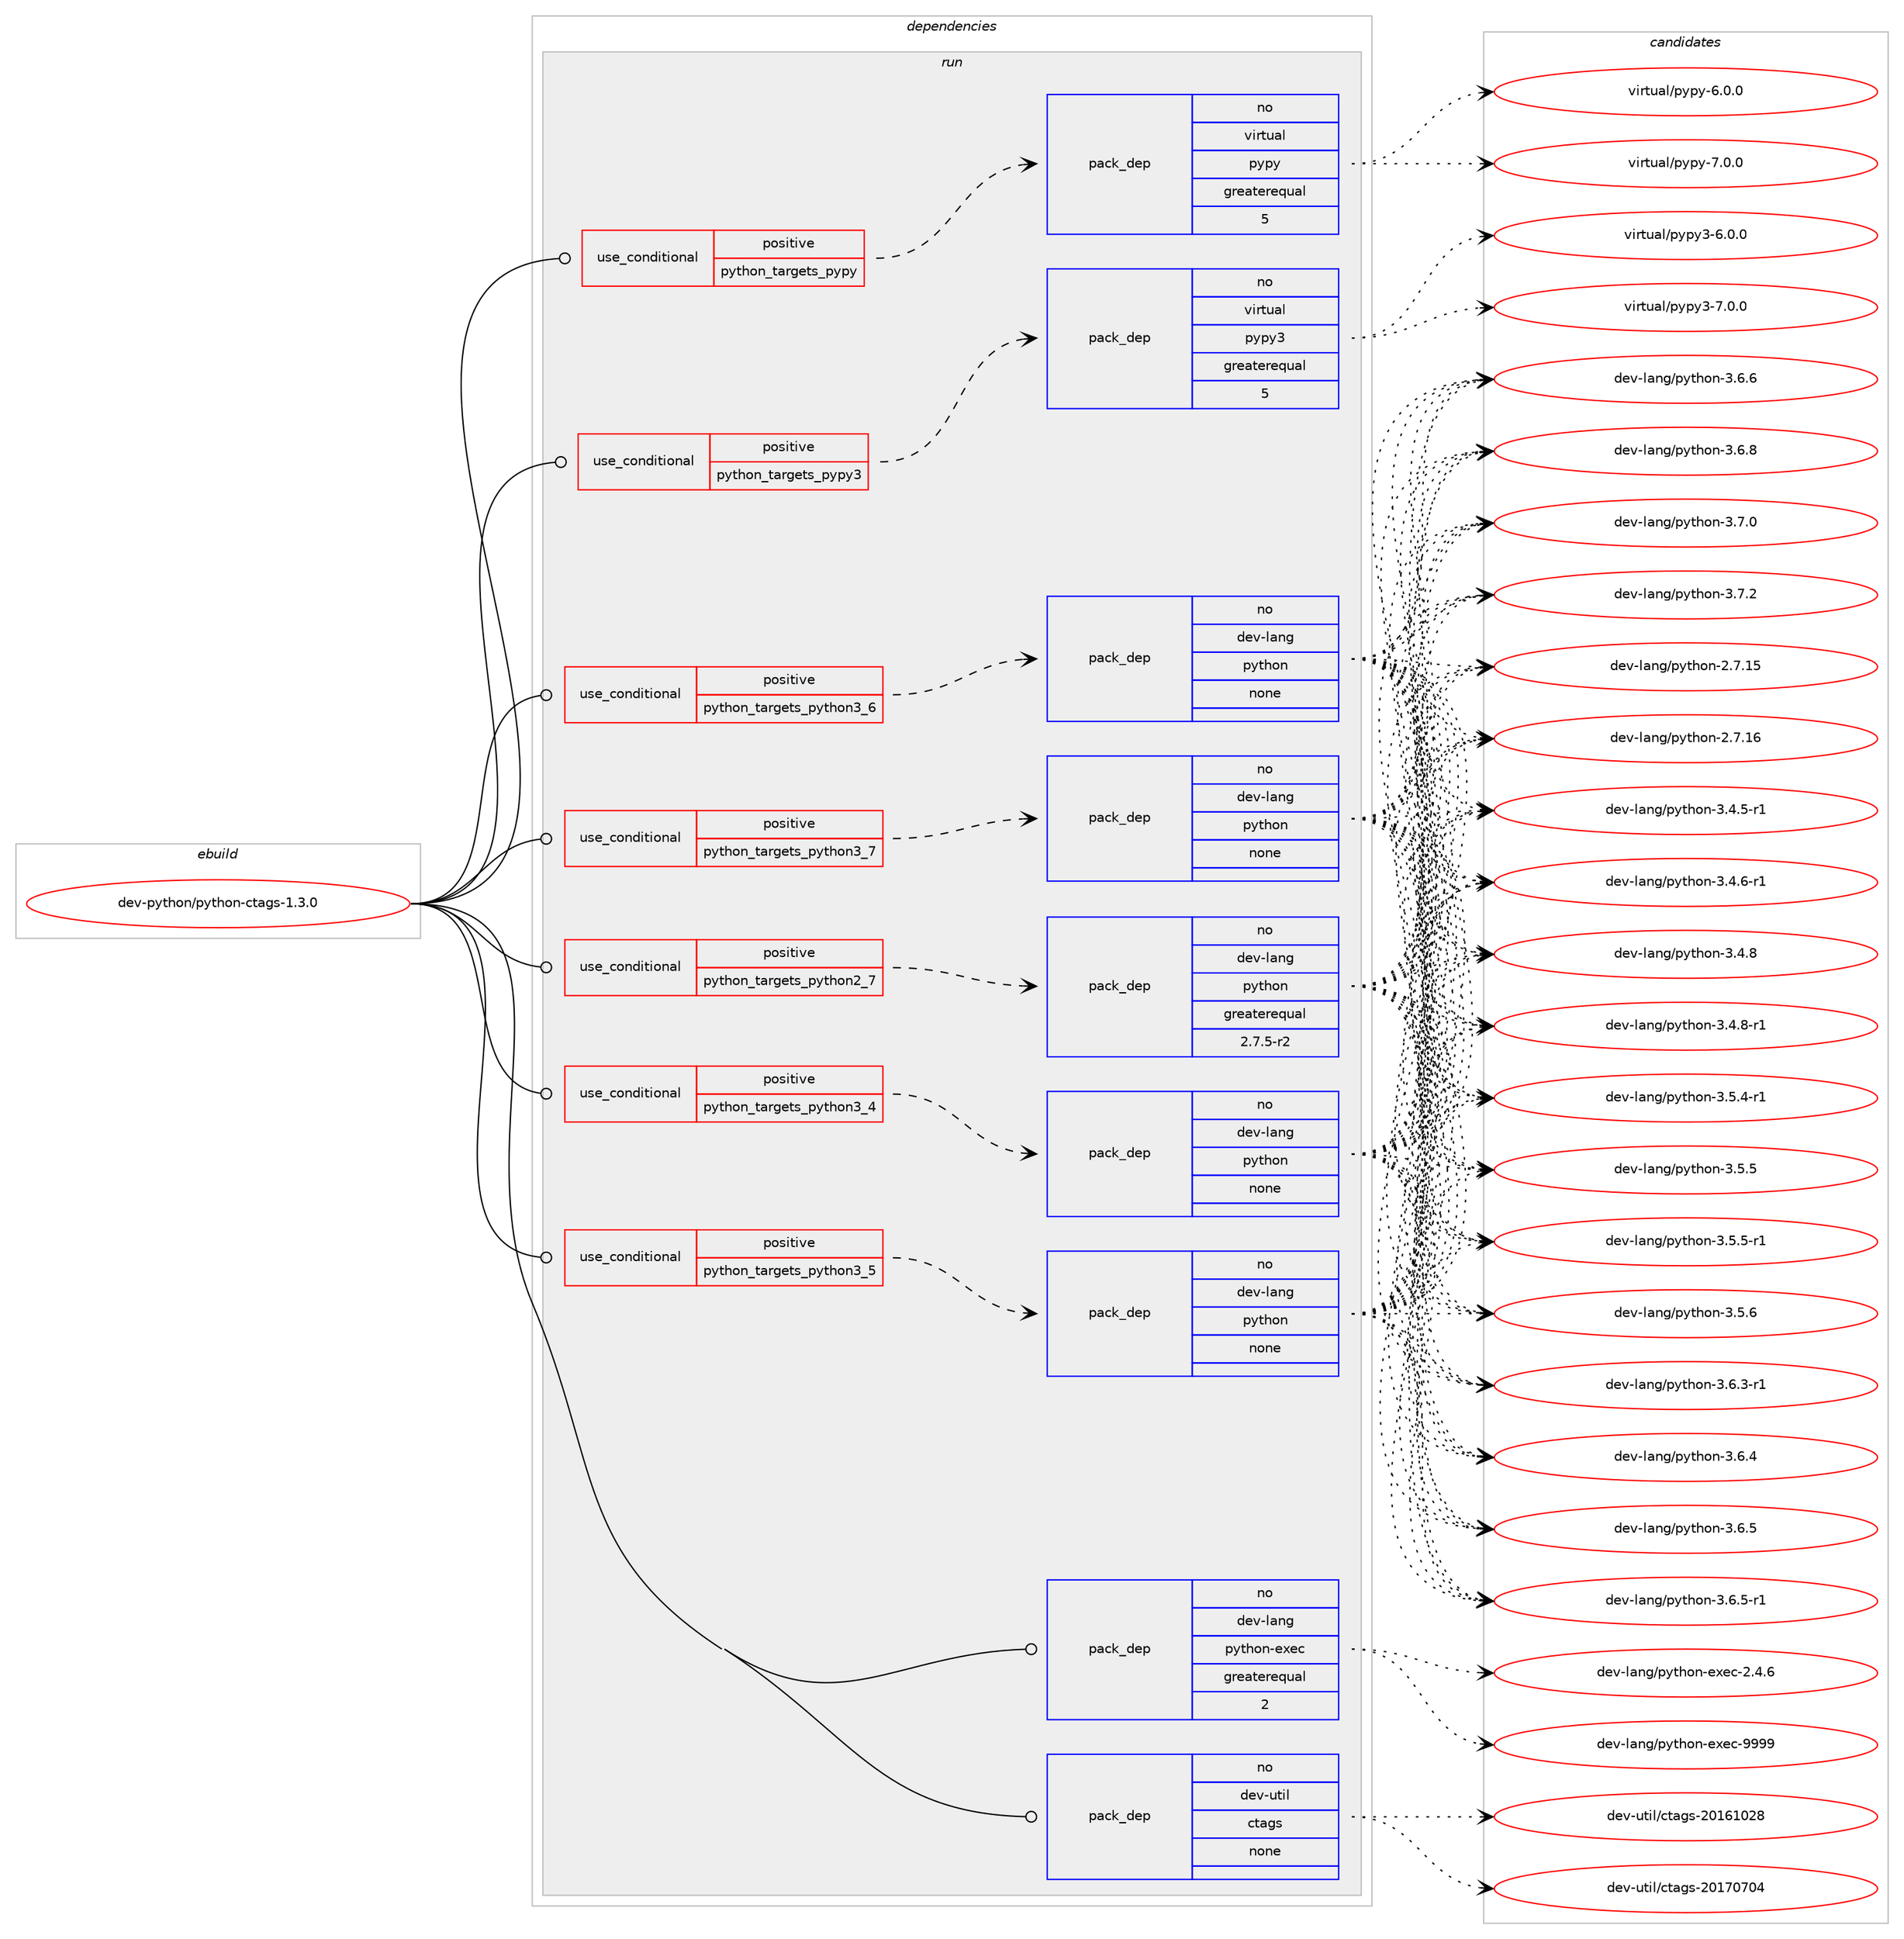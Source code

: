 digraph prolog {

# *************
# Graph options
# *************

newrank=true;
concentrate=true;
compound=true;
graph [rankdir=LR,fontname=Helvetica,fontsize=10,ranksep=1.5];#, ranksep=2.5, nodesep=0.2];
edge  [arrowhead=vee];
node  [fontname=Helvetica,fontsize=10];

# **********
# The ebuild
# **********

subgraph cluster_leftcol {
color=gray;
rank=same;
label=<<i>ebuild</i>>;
id [label="dev-python/python-ctags-1.3.0", color=red, width=4, href="../dev-python/python-ctags-1.3.0.svg"];
}

# ****************
# The dependencies
# ****************

subgraph cluster_midcol {
color=gray;
label=<<i>dependencies</i>>;
subgraph cluster_compile {
fillcolor="#eeeeee";
style=filled;
label=<<i>compile</i>>;
}
subgraph cluster_compileandrun {
fillcolor="#eeeeee";
style=filled;
label=<<i>compile and run</i>>;
}
subgraph cluster_run {
fillcolor="#eeeeee";
style=filled;
label=<<i>run</i>>;
subgraph cond382459 {
dependency1434357 [label=<<TABLE BORDER="0" CELLBORDER="1" CELLSPACING="0" CELLPADDING="4"><TR><TD ROWSPAN="3" CELLPADDING="10">use_conditional</TD></TR><TR><TD>positive</TD></TR><TR><TD>python_targets_pypy</TD></TR></TABLE>>, shape=none, color=red];
subgraph pack1028545 {
dependency1434358 [label=<<TABLE BORDER="0" CELLBORDER="1" CELLSPACING="0" CELLPADDING="4" WIDTH="220"><TR><TD ROWSPAN="6" CELLPADDING="30">pack_dep</TD></TR><TR><TD WIDTH="110">no</TD></TR><TR><TD>virtual</TD></TR><TR><TD>pypy</TD></TR><TR><TD>greaterequal</TD></TR><TR><TD>5</TD></TR></TABLE>>, shape=none, color=blue];
}
dependency1434357:e -> dependency1434358:w [weight=20,style="dashed",arrowhead="vee"];
}
id:e -> dependency1434357:w [weight=20,style="solid",arrowhead="odot"];
subgraph cond382460 {
dependency1434359 [label=<<TABLE BORDER="0" CELLBORDER="1" CELLSPACING="0" CELLPADDING="4"><TR><TD ROWSPAN="3" CELLPADDING="10">use_conditional</TD></TR><TR><TD>positive</TD></TR><TR><TD>python_targets_pypy3</TD></TR></TABLE>>, shape=none, color=red];
subgraph pack1028546 {
dependency1434360 [label=<<TABLE BORDER="0" CELLBORDER="1" CELLSPACING="0" CELLPADDING="4" WIDTH="220"><TR><TD ROWSPAN="6" CELLPADDING="30">pack_dep</TD></TR><TR><TD WIDTH="110">no</TD></TR><TR><TD>virtual</TD></TR><TR><TD>pypy3</TD></TR><TR><TD>greaterequal</TD></TR><TR><TD>5</TD></TR></TABLE>>, shape=none, color=blue];
}
dependency1434359:e -> dependency1434360:w [weight=20,style="dashed",arrowhead="vee"];
}
id:e -> dependency1434359:w [weight=20,style="solid",arrowhead="odot"];
subgraph cond382461 {
dependency1434361 [label=<<TABLE BORDER="0" CELLBORDER="1" CELLSPACING="0" CELLPADDING="4"><TR><TD ROWSPAN="3" CELLPADDING="10">use_conditional</TD></TR><TR><TD>positive</TD></TR><TR><TD>python_targets_python2_7</TD></TR></TABLE>>, shape=none, color=red];
subgraph pack1028547 {
dependency1434362 [label=<<TABLE BORDER="0" CELLBORDER="1" CELLSPACING="0" CELLPADDING="4" WIDTH="220"><TR><TD ROWSPAN="6" CELLPADDING="30">pack_dep</TD></TR><TR><TD WIDTH="110">no</TD></TR><TR><TD>dev-lang</TD></TR><TR><TD>python</TD></TR><TR><TD>greaterequal</TD></TR><TR><TD>2.7.5-r2</TD></TR></TABLE>>, shape=none, color=blue];
}
dependency1434361:e -> dependency1434362:w [weight=20,style="dashed",arrowhead="vee"];
}
id:e -> dependency1434361:w [weight=20,style="solid",arrowhead="odot"];
subgraph cond382462 {
dependency1434363 [label=<<TABLE BORDER="0" CELLBORDER="1" CELLSPACING="0" CELLPADDING="4"><TR><TD ROWSPAN="3" CELLPADDING="10">use_conditional</TD></TR><TR><TD>positive</TD></TR><TR><TD>python_targets_python3_4</TD></TR></TABLE>>, shape=none, color=red];
subgraph pack1028548 {
dependency1434364 [label=<<TABLE BORDER="0" CELLBORDER="1" CELLSPACING="0" CELLPADDING="4" WIDTH="220"><TR><TD ROWSPAN="6" CELLPADDING="30">pack_dep</TD></TR><TR><TD WIDTH="110">no</TD></TR><TR><TD>dev-lang</TD></TR><TR><TD>python</TD></TR><TR><TD>none</TD></TR><TR><TD></TD></TR></TABLE>>, shape=none, color=blue];
}
dependency1434363:e -> dependency1434364:w [weight=20,style="dashed",arrowhead="vee"];
}
id:e -> dependency1434363:w [weight=20,style="solid",arrowhead="odot"];
subgraph cond382463 {
dependency1434365 [label=<<TABLE BORDER="0" CELLBORDER="1" CELLSPACING="0" CELLPADDING="4"><TR><TD ROWSPAN="3" CELLPADDING="10">use_conditional</TD></TR><TR><TD>positive</TD></TR><TR><TD>python_targets_python3_5</TD></TR></TABLE>>, shape=none, color=red];
subgraph pack1028549 {
dependency1434366 [label=<<TABLE BORDER="0" CELLBORDER="1" CELLSPACING="0" CELLPADDING="4" WIDTH="220"><TR><TD ROWSPAN="6" CELLPADDING="30">pack_dep</TD></TR><TR><TD WIDTH="110">no</TD></TR><TR><TD>dev-lang</TD></TR><TR><TD>python</TD></TR><TR><TD>none</TD></TR><TR><TD></TD></TR></TABLE>>, shape=none, color=blue];
}
dependency1434365:e -> dependency1434366:w [weight=20,style="dashed",arrowhead="vee"];
}
id:e -> dependency1434365:w [weight=20,style="solid",arrowhead="odot"];
subgraph cond382464 {
dependency1434367 [label=<<TABLE BORDER="0" CELLBORDER="1" CELLSPACING="0" CELLPADDING="4"><TR><TD ROWSPAN="3" CELLPADDING="10">use_conditional</TD></TR><TR><TD>positive</TD></TR><TR><TD>python_targets_python3_6</TD></TR></TABLE>>, shape=none, color=red];
subgraph pack1028550 {
dependency1434368 [label=<<TABLE BORDER="0" CELLBORDER="1" CELLSPACING="0" CELLPADDING="4" WIDTH="220"><TR><TD ROWSPAN="6" CELLPADDING="30">pack_dep</TD></TR><TR><TD WIDTH="110">no</TD></TR><TR><TD>dev-lang</TD></TR><TR><TD>python</TD></TR><TR><TD>none</TD></TR><TR><TD></TD></TR></TABLE>>, shape=none, color=blue];
}
dependency1434367:e -> dependency1434368:w [weight=20,style="dashed",arrowhead="vee"];
}
id:e -> dependency1434367:w [weight=20,style="solid",arrowhead="odot"];
subgraph cond382465 {
dependency1434369 [label=<<TABLE BORDER="0" CELLBORDER="1" CELLSPACING="0" CELLPADDING="4"><TR><TD ROWSPAN="3" CELLPADDING="10">use_conditional</TD></TR><TR><TD>positive</TD></TR><TR><TD>python_targets_python3_7</TD></TR></TABLE>>, shape=none, color=red];
subgraph pack1028551 {
dependency1434370 [label=<<TABLE BORDER="0" CELLBORDER="1" CELLSPACING="0" CELLPADDING="4" WIDTH="220"><TR><TD ROWSPAN="6" CELLPADDING="30">pack_dep</TD></TR><TR><TD WIDTH="110">no</TD></TR><TR><TD>dev-lang</TD></TR><TR><TD>python</TD></TR><TR><TD>none</TD></TR><TR><TD></TD></TR></TABLE>>, shape=none, color=blue];
}
dependency1434369:e -> dependency1434370:w [weight=20,style="dashed",arrowhead="vee"];
}
id:e -> dependency1434369:w [weight=20,style="solid",arrowhead="odot"];
subgraph pack1028552 {
dependency1434371 [label=<<TABLE BORDER="0" CELLBORDER="1" CELLSPACING="0" CELLPADDING="4" WIDTH="220"><TR><TD ROWSPAN="6" CELLPADDING="30">pack_dep</TD></TR><TR><TD WIDTH="110">no</TD></TR><TR><TD>dev-lang</TD></TR><TR><TD>python-exec</TD></TR><TR><TD>greaterequal</TD></TR><TR><TD>2</TD></TR></TABLE>>, shape=none, color=blue];
}
id:e -> dependency1434371:w [weight=20,style="solid",arrowhead="odot"];
subgraph pack1028553 {
dependency1434372 [label=<<TABLE BORDER="0" CELLBORDER="1" CELLSPACING="0" CELLPADDING="4" WIDTH="220"><TR><TD ROWSPAN="6" CELLPADDING="30">pack_dep</TD></TR><TR><TD WIDTH="110">no</TD></TR><TR><TD>dev-util</TD></TR><TR><TD>ctags</TD></TR><TR><TD>none</TD></TR><TR><TD></TD></TR></TABLE>>, shape=none, color=blue];
}
id:e -> dependency1434372:w [weight=20,style="solid",arrowhead="odot"];
}
}

# **************
# The candidates
# **************

subgraph cluster_choices {
rank=same;
color=gray;
label=<<i>candidates</i>>;

subgraph choice1028545 {
color=black;
nodesep=1;
choice1181051141161179710847112121112121455446484648 [label="virtual/pypy-6.0.0", color=red, width=4,href="../virtual/pypy-6.0.0.svg"];
choice1181051141161179710847112121112121455546484648 [label="virtual/pypy-7.0.0", color=red, width=4,href="../virtual/pypy-7.0.0.svg"];
dependency1434358:e -> choice1181051141161179710847112121112121455446484648:w [style=dotted,weight="100"];
dependency1434358:e -> choice1181051141161179710847112121112121455546484648:w [style=dotted,weight="100"];
}
subgraph choice1028546 {
color=black;
nodesep=1;
choice118105114116117971084711212111212151455446484648 [label="virtual/pypy3-6.0.0", color=red, width=4,href="../virtual/pypy3-6.0.0.svg"];
choice118105114116117971084711212111212151455546484648 [label="virtual/pypy3-7.0.0", color=red, width=4,href="../virtual/pypy3-7.0.0.svg"];
dependency1434360:e -> choice118105114116117971084711212111212151455446484648:w [style=dotted,weight="100"];
dependency1434360:e -> choice118105114116117971084711212111212151455546484648:w [style=dotted,weight="100"];
}
subgraph choice1028547 {
color=black;
nodesep=1;
choice10010111845108971101034711212111610411111045504655464953 [label="dev-lang/python-2.7.15", color=red, width=4,href="../dev-lang/python-2.7.15.svg"];
choice10010111845108971101034711212111610411111045504655464954 [label="dev-lang/python-2.7.16", color=red, width=4,href="../dev-lang/python-2.7.16.svg"];
choice1001011184510897110103471121211161041111104551465246534511449 [label="dev-lang/python-3.4.5-r1", color=red, width=4,href="../dev-lang/python-3.4.5-r1.svg"];
choice1001011184510897110103471121211161041111104551465246544511449 [label="dev-lang/python-3.4.6-r1", color=red, width=4,href="../dev-lang/python-3.4.6-r1.svg"];
choice100101118451089711010347112121116104111110455146524656 [label="dev-lang/python-3.4.8", color=red, width=4,href="../dev-lang/python-3.4.8.svg"];
choice1001011184510897110103471121211161041111104551465246564511449 [label="dev-lang/python-3.4.8-r1", color=red, width=4,href="../dev-lang/python-3.4.8-r1.svg"];
choice1001011184510897110103471121211161041111104551465346524511449 [label="dev-lang/python-3.5.4-r1", color=red, width=4,href="../dev-lang/python-3.5.4-r1.svg"];
choice100101118451089711010347112121116104111110455146534653 [label="dev-lang/python-3.5.5", color=red, width=4,href="../dev-lang/python-3.5.5.svg"];
choice1001011184510897110103471121211161041111104551465346534511449 [label="dev-lang/python-3.5.5-r1", color=red, width=4,href="../dev-lang/python-3.5.5-r1.svg"];
choice100101118451089711010347112121116104111110455146534654 [label="dev-lang/python-3.5.6", color=red, width=4,href="../dev-lang/python-3.5.6.svg"];
choice1001011184510897110103471121211161041111104551465446514511449 [label="dev-lang/python-3.6.3-r1", color=red, width=4,href="../dev-lang/python-3.6.3-r1.svg"];
choice100101118451089711010347112121116104111110455146544652 [label="dev-lang/python-3.6.4", color=red, width=4,href="../dev-lang/python-3.6.4.svg"];
choice100101118451089711010347112121116104111110455146544653 [label="dev-lang/python-3.6.5", color=red, width=4,href="../dev-lang/python-3.6.5.svg"];
choice1001011184510897110103471121211161041111104551465446534511449 [label="dev-lang/python-3.6.5-r1", color=red, width=4,href="../dev-lang/python-3.6.5-r1.svg"];
choice100101118451089711010347112121116104111110455146544654 [label="dev-lang/python-3.6.6", color=red, width=4,href="../dev-lang/python-3.6.6.svg"];
choice100101118451089711010347112121116104111110455146544656 [label="dev-lang/python-3.6.8", color=red, width=4,href="../dev-lang/python-3.6.8.svg"];
choice100101118451089711010347112121116104111110455146554648 [label="dev-lang/python-3.7.0", color=red, width=4,href="../dev-lang/python-3.7.0.svg"];
choice100101118451089711010347112121116104111110455146554650 [label="dev-lang/python-3.7.2", color=red, width=4,href="../dev-lang/python-3.7.2.svg"];
dependency1434362:e -> choice10010111845108971101034711212111610411111045504655464953:w [style=dotted,weight="100"];
dependency1434362:e -> choice10010111845108971101034711212111610411111045504655464954:w [style=dotted,weight="100"];
dependency1434362:e -> choice1001011184510897110103471121211161041111104551465246534511449:w [style=dotted,weight="100"];
dependency1434362:e -> choice1001011184510897110103471121211161041111104551465246544511449:w [style=dotted,weight="100"];
dependency1434362:e -> choice100101118451089711010347112121116104111110455146524656:w [style=dotted,weight="100"];
dependency1434362:e -> choice1001011184510897110103471121211161041111104551465246564511449:w [style=dotted,weight="100"];
dependency1434362:e -> choice1001011184510897110103471121211161041111104551465346524511449:w [style=dotted,weight="100"];
dependency1434362:e -> choice100101118451089711010347112121116104111110455146534653:w [style=dotted,weight="100"];
dependency1434362:e -> choice1001011184510897110103471121211161041111104551465346534511449:w [style=dotted,weight="100"];
dependency1434362:e -> choice100101118451089711010347112121116104111110455146534654:w [style=dotted,weight="100"];
dependency1434362:e -> choice1001011184510897110103471121211161041111104551465446514511449:w [style=dotted,weight="100"];
dependency1434362:e -> choice100101118451089711010347112121116104111110455146544652:w [style=dotted,weight="100"];
dependency1434362:e -> choice100101118451089711010347112121116104111110455146544653:w [style=dotted,weight="100"];
dependency1434362:e -> choice1001011184510897110103471121211161041111104551465446534511449:w [style=dotted,weight="100"];
dependency1434362:e -> choice100101118451089711010347112121116104111110455146544654:w [style=dotted,weight="100"];
dependency1434362:e -> choice100101118451089711010347112121116104111110455146544656:w [style=dotted,weight="100"];
dependency1434362:e -> choice100101118451089711010347112121116104111110455146554648:w [style=dotted,weight="100"];
dependency1434362:e -> choice100101118451089711010347112121116104111110455146554650:w [style=dotted,weight="100"];
}
subgraph choice1028548 {
color=black;
nodesep=1;
choice10010111845108971101034711212111610411111045504655464953 [label="dev-lang/python-2.7.15", color=red, width=4,href="../dev-lang/python-2.7.15.svg"];
choice10010111845108971101034711212111610411111045504655464954 [label="dev-lang/python-2.7.16", color=red, width=4,href="../dev-lang/python-2.7.16.svg"];
choice1001011184510897110103471121211161041111104551465246534511449 [label="dev-lang/python-3.4.5-r1", color=red, width=4,href="../dev-lang/python-3.4.5-r1.svg"];
choice1001011184510897110103471121211161041111104551465246544511449 [label="dev-lang/python-3.4.6-r1", color=red, width=4,href="../dev-lang/python-3.4.6-r1.svg"];
choice100101118451089711010347112121116104111110455146524656 [label="dev-lang/python-3.4.8", color=red, width=4,href="../dev-lang/python-3.4.8.svg"];
choice1001011184510897110103471121211161041111104551465246564511449 [label="dev-lang/python-3.4.8-r1", color=red, width=4,href="../dev-lang/python-3.4.8-r1.svg"];
choice1001011184510897110103471121211161041111104551465346524511449 [label="dev-lang/python-3.5.4-r1", color=red, width=4,href="../dev-lang/python-3.5.4-r1.svg"];
choice100101118451089711010347112121116104111110455146534653 [label="dev-lang/python-3.5.5", color=red, width=4,href="../dev-lang/python-3.5.5.svg"];
choice1001011184510897110103471121211161041111104551465346534511449 [label="dev-lang/python-3.5.5-r1", color=red, width=4,href="../dev-lang/python-3.5.5-r1.svg"];
choice100101118451089711010347112121116104111110455146534654 [label="dev-lang/python-3.5.6", color=red, width=4,href="../dev-lang/python-3.5.6.svg"];
choice1001011184510897110103471121211161041111104551465446514511449 [label="dev-lang/python-3.6.3-r1", color=red, width=4,href="../dev-lang/python-3.6.3-r1.svg"];
choice100101118451089711010347112121116104111110455146544652 [label="dev-lang/python-3.6.4", color=red, width=4,href="../dev-lang/python-3.6.4.svg"];
choice100101118451089711010347112121116104111110455146544653 [label="dev-lang/python-3.6.5", color=red, width=4,href="../dev-lang/python-3.6.5.svg"];
choice1001011184510897110103471121211161041111104551465446534511449 [label="dev-lang/python-3.6.5-r1", color=red, width=4,href="../dev-lang/python-3.6.5-r1.svg"];
choice100101118451089711010347112121116104111110455146544654 [label="dev-lang/python-3.6.6", color=red, width=4,href="../dev-lang/python-3.6.6.svg"];
choice100101118451089711010347112121116104111110455146544656 [label="dev-lang/python-3.6.8", color=red, width=4,href="../dev-lang/python-3.6.8.svg"];
choice100101118451089711010347112121116104111110455146554648 [label="dev-lang/python-3.7.0", color=red, width=4,href="../dev-lang/python-3.7.0.svg"];
choice100101118451089711010347112121116104111110455146554650 [label="dev-lang/python-3.7.2", color=red, width=4,href="../dev-lang/python-3.7.2.svg"];
dependency1434364:e -> choice10010111845108971101034711212111610411111045504655464953:w [style=dotted,weight="100"];
dependency1434364:e -> choice10010111845108971101034711212111610411111045504655464954:w [style=dotted,weight="100"];
dependency1434364:e -> choice1001011184510897110103471121211161041111104551465246534511449:w [style=dotted,weight="100"];
dependency1434364:e -> choice1001011184510897110103471121211161041111104551465246544511449:w [style=dotted,weight="100"];
dependency1434364:e -> choice100101118451089711010347112121116104111110455146524656:w [style=dotted,weight="100"];
dependency1434364:e -> choice1001011184510897110103471121211161041111104551465246564511449:w [style=dotted,weight="100"];
dependency1434364:e -> choice1001011184510897110103471121211161041111104551465346524511449:w [style=dotted,weight="100"];
dependency1434364:e -> choice100101118451089711010347112121116104111110455146534653:w [style=dotted,weight="100"];
dependency1434364:e -> choice1001011184510897110103471121211161041111104551465346534511449:w [style=dotted,weight="100"];
dependency1434364:e -> choice100101118451089711010347112121116104111110455146534654:w [style=dotted,weight="100"];
dependency1434364:e -> choice1001011184510897110103471121211161041111104551465446514511449:w [style=dotted,weight="100"];
dependency1434364:e -> choice100101118451089711010347112121116104111110455146544652:w [style=dotted,weight="100"];
dependency1434364:e -> choice100101118451089711010347112121116104111110455146544653:w [style=dotted,weight="100"];
dependency1434364:e -> choice1001011184510897110103471121211161041111104551465446534511449:w [style=dotted,weight="100"];
dependency1434364:e -> choice100101118451089711010347112121116104111110455146544654:w [style=dotted,weight="100"];
dependency1434364:e -> choice100101118451089711010347112121116104111110455146544656:w [style=dotted,weight="100"];
dependency1434364:e -> choice100101118451089711010347112121116104111110455146554648:w [style=dotted,weight="100"];
dependency1434364:e -> choice100101118451089711010347112121116104111110455146554650:w [style=dotted,weight="100"];
}
subgraph choice1028549 {
color=black;
nodesep=1;
choice10010111845108971101034711212111610411111045504655464953 [label="dev-lang/python-2.7.15", color=red, width=4,href="../dev-lang/python-2.7.15.svg"];
choice10010111845108971101034711212111610411111045504655464954 [label="dev-lang/python-2.7.16", color=red, width=4,href="../dev-lang/python-2.7.16.svg"];
choice1001011184510897110103471121211161041111104551465246534511449 [label="dev-lang/python-3.4.5-r1", color=red, width=4,href="../dev-lang/python-3.4.5-r1.svg"];
choice1001011184510897110103471121211161041111104551465246544511449 [label="dev-lang/python-3.4.6-r1", color=red, width=4,href="../dev-lang/python-3.4.6-r1.svg"];
choice100101118451089711010347112121116104111110455146524656 [label="dev-lang/python-3.4.8", color=red, width=4,href="../dev-lang/python-3.4.8.svg"];
choice1001011184510897110103471121211161041111104551465246564511449 [label="dev-lang/python-3.4.8-r1", color=red, width=4,href="../dev-lang/python-3.4.8-r1.svg"];
choice1001011184510897110103471121211161041111104551465346524511449 [label="dev-lang/python-3.5.4-r1", color=red, width=4,href="../dev-lang/python-3.5.4-r1.svg"];
choice100101118451089711010347112121116104111110455146534653 [label="dev-lang/python-3.5.5", color=red, width=4,href="../dev-lang/python-3.5.5.svg"];
choice1001011184510897110103471121211161041111104551465346534511449 [label="dev-lang/python-3.5.5-r1", color=red, width=4,href="../dev-lang/python-3.5.5-r1.svg"];
choice100101118451089711010347112121116104111110455146534654 [label="dev-lang/python-3.5.6", color=red, width=4,href="../dev-lang/python-3.5.6.svg"];
choice1001011184510897110103471121211161041111104551465446514511449 [label="dev-lang/python-3.6.3-r1", color=red, width=4,href="../dev-lang/python-3.6.3-r1.svg"];
choice100101118451089711010347112121116104111110455146544652 [label="dev-lang/python-3.6.4", color=red, width=4,href="../dev-lang/python-3.6.4.svg"];
choice100101118451089711010347112121116104111110455146544653 [label="dev-lang/python-3.6.5", color=red, width=4,href="../dev-lang/python-3.6.5.svg"];
choice1001011184510897110103471121211161041111104551465446534511449 [label="dev-lang/python-3.6.5-r1", color=red, width=4,href="../dev-lang/python-3.6.5-r1.svg"];
choice100101118451089711010347112121116104111110455146544654 [label="dev-lang/python-3.6.6", color=red, width=4,href="../dev-lang/python-3.6.6.svg"];
choice100101118451089711010347112121116104111110455146544656 [label="dev-lang/python-3.6.8", color=red, width=4,href="../dev-lang/python-3.6.8.svg"];
choice100101118451089711010347112121116104111110455146554648 [label="dev-lang/python-3.7.0", color=red, width=4,href="../dev-lang/python-3.7.0.svg"];
choice100101118451089711010347112121116104111110455146554650 [label="dev-lang/python-3.7.2", color=red, width=4,href="../dev-lang/python-3.7.2.svg"];
dependency1434366:e -> choice10010111845108971101034711212111610411111045504655464953:w [style=dotted,weight="100"];
dependency1434366:e -> choice10010111845108971101034711212111610411111045504655464954:w [style=dotted,weight="100"];
dependency1434366:e -> choice1001011184510897110103471121211161041111104551465246534511449:w [style=dotted,weight="100"];
dependency1434366:e -> choice1001011184510897110103471121211161041111104551465246544511449:w [style=dotted,weight="100"];
dependency1434366:e -> choice100101118451089711010347112121116104111110455146524656:w [style=dotted,weight="100"];
dependency1434366:e -> choice1001011184510897110103471121211161041111104551465246564511449:w [style=dotted,weight="100"];
dependency1434366:e -> choice1001011184510897110103471121211161041111104551465346524511449:w [style=dotted,weight="100"];
dependency1434366:e -> choice100101118451089711010347112121116104111110455146534653:w [style=dotted,weight="100"];
dependency1434366:e -> choice1001011184510897110103471121211161041111104551465346534511449:w [style=dotted,weight="100"];
dependency1434366:e -> choice100101118451089711010347112121116104111110455146534654:w [style=dotted,weight="100"];
dependency1434366:e -> choice1001011184510897110103471121211161041111104551465446514511449:w [style=dotted,weight="100"];
dependency1434366:e -> choice100101118451089711010347112121116104111110455146544652:w [style=dotted,weight="100"];
dependency1434366:e -> choice100101118451089711010347112121116104111110455146544653:w [style=dotted,weight="100"];
dependency1434366:e -> choice1001011184510897110103471121211161041111104551465446534511449:w [style=dotted,weight="100"];
dependency1434366:e -> choice100101118451089711010347112121116104111110455146544654:w [style=dotted,weight="100"];
dependency1434366:e -> choice100101118451089711010347112121116104111110455146544656:w [style=dotted,weight="100"];
dependency1434366:e -> choice100101118451089711010347112121116104111110455146554648:w [style=dotted,weight="100"];
dependency1434366:e -> choice100101118451089711010347112121116104111110455146554650:w [style=dotted,weight="100"];
}
subgraph choice1028550 {
color=black;
nodesep=1;
choice10010111845108971101034711212111610411111045504655464953 [label="dev-lang/python-2.7.15", color=red, width=4,href="../dev-lang/python-2.7.15.svg"];
choice10010111845108971101034711212111610411111045504655464954 [label="dev-lang/python-2.7.16", color=red, width=4,href="../dev-lang/python-2.7.16.svg"];
choice1001011184510897110103471121211161041111104551465246534511449 [label="dev-lang/python-3.4.5-r1", color=red, width=4,href="../dev-lang/python-3.4.5-r1.svg"];
choice1001011184510897110103471121211161041111104551465246544511449 [label="dev-lang/python-3.4.6-r1", color=red, width=4,href="../dev-lang/python-3.4.6-r1.svg"];
choice100101118451089711010347112121116104111110455146524656 [label="dev-lang/python-3.4.8", color=red, width=4,href="../dev-lang/python-3.4.8.svg"];
choice1001011184510897110103471121211161041111104551465246564511449 [label="dev-lang/python-3.4.8-r1", color=red, width=4,href="../dev-lang/python-3.4.8-r1.svg"];
choice1001011184510897110103471121211161041111104551465346524511449 [label="dev-lang/python-3.5.4-r1", color=red, width=4,href="../dev-lang/python-3.5.4-r1.svg"];
choice100101118451089711010347112121116104111110455146534653 [label="dev-lang/python-3.5.5", color=red, width=4,href="../dev-lang/python-3.5.5.svg"];
choice1001011184510897110103471121211161041111104551465346534511449 [label="dev-lang/python-3.5.5-r1", color=red, width=4,href="../dev-lang/python-3.5.5-r1.svg"];
choice100101118451089711010347112121116104111110455146534654 [label="dev-lang/python-3.5.6", color=red, width=4,href="../dev-lang/python-3.5.6.svg"];
choice1001011184510897110103471121211161041111104551465446514511449 [label="dev-lang/python-3.6.3-r1", color=red, width=4,href="../dev-lang/python-3.6.3-r1.svg"];
choice100101118451089711010347112121116104111110455146544652 [label="dev-lang/python-3.6.4", color=red, width=4,href="../dev-lang/python-3.6.4.svg"];
choice100101118451089711010347112121116104111110455146544653 [label="dev-lang/python-3.6.5", color=red, width=4,href="../dev-lang/python-3.6.5.svg"];
choice1001011184510897110103471121211161041111104551465446534511449 [label="dev-lang/python-3.6.5-r1", color=red, width=4,href="../dev-lang/python-3.6.5-r1.svg"];
choice100101118451089711010347112121116104111110455146544654 [label="dev-lang/python-3.6.6", color=red, width=4,href="../dev-lang/python-3.6.6.svg"];
choice100101118451089711010347112121116104111110455146544656 [label="dev-lang/python-3.6.8", color=red, width=4,href="../dev-lang/python-3.6.8.svg"];
choice100101118451089711010347112121116104111110455146554648 [label="dev-lang/python-3.7.0", color=red, width=4,href="../dev-lang/python-3.7.0.svg"];
choice100101118451089711010347112121116104111110455146554650 [label="dev-lang/python-3.7.2", color=red, width=4,href="../dev-lang/python-3.7.2.svg"];
dependency1434368:e -> choice10010111845108971101034711212111610411111045504655464953:w [style=dotted,weight="100"];
dependency1434368:e -> choice10010111845108971101034711212111610411111045504655464954:w [style=dotted,weight="100"];
dependency1434368:e -> choice1001011184510897110103471121211161041111104551465246534511449:w [style=dotted,weight="100"];
dependency1434368:e -> choice1001011184510897110103471121211161041111104551465246544511449:w [style=dotted,weight="100"];
dependency1434368:e -> choice100101118451089711010347112121116104111110455146524656:w [style=dotted,weight="100"];
dependency1434368:e -> choice1001011184510897110103471121211161041111104551465246564511449:w [style=dotted,weight="100"];
dependency1434368:e -> choice1001011184510897110103471121211161041111104551465346524511449:w [style=dotted,weight="100"];
dependency1434368:e -> choice100101118451089711010347112121116104111110455146534653:w [style=dotted,weight="100"];
dependency1434368:e -> choice1001011184510897110103471121211161041111104551465346534511449:w [style=dotted,weight="100"];
dependency1434368:e -> choice100101118451089711010347112121116104111110455146534654:w [style=dotted,weight="100"];
dependency1434368:e -> choice1001011184510897110103471121211161041111104551465446514511449:w [style=dotted,weight="100"];
dependency1434368:e -> choice100101118451089711010347112121116104111110455146544652:w [style=dotted,weight="100"];
dependency1434368:e -> choice100101118451089711010347112121116104111110455146544653:w [style=dotted,weight="100"];
dependency1434368:e -> choice1001011184510897110103471121211161041111104551465446534511449:w [style=dotted,weight="100"];
dependency1434368:e -> choice100101118451089711010347112121116104111110455146544654:w [style=dotted,weight="100"];
dependency1434368:e -> choice100101118451089711010347112121116104111110455146544656:w [style=dotted,weight="100"];
dependency1434368:e -> choice100101118451089711010347112121116104111110455146554648:w [style=dotted,weight="100"];
dependency1434368:e -> choice100101118451089711010347112121116104111110455146554650:w [style=dotted,weight="100"];
}
subgraph choice1028551 {
color=black;
nodesep=1;
choice10010111845108971101034711212111610411111045504655464953 [label="dev-lang/python-2.7.15", color=red, width=4,href="../dev-lang/python-2.7.15.svg"];
choice10010111845108971101034711212111610411111045504655464954 [label="dev-lang/python-2.7.16", color=red, width=4,href="../dev-lang/python-2.7.16.svg"];
choice1001011184510897110103471121211161041111104551465246534511449 [label="dev-lang/python-3.4.5-r1", color=red, width=4,href="../dev-lang/python-3.4.5-r1.svg"];
choice1001011184510897110103471121211161041111104551465246544511449 [label="dev-lang/python-3.4.6-r1", color=red, width=4,href="../dev-lang/python-3.4.6-r1.svg"];
choice100101118451089711010347112121116104111110455146524656 [label="dev-lang/python-3.4.8", color=red, width=4,href="../dev-lang/python-3.4.8.svg"];
choice1001011184510897110103471121211161041111104551465246564511449 [label="dev-lang/python-3.4.8-r1", color=red, width=4,href="../dev-lang/python-3.4.8-r1.svg"];
choice1001011184510897110103471121211161041111104551465346524511449 [label="dev-lang/python-3.5.4-r1", color=red, width=4,href="../dev-lang/python-3.5.4-r1.svg"];
choice100101118451089711010347112121116104111110455146534653 [label="dev-lang/python-3.5.5", color=red, width=4,href="../dev-lang/python-3.5.5.svg"];
choice1001011184510897110103471121211161041111104551465346534511449 [label="dev-lang/python-3.5.5-r1", color=red, width=4,href="../dev-lang/python-3.5.5-r1.svg"];
choice100101118451089711010347112121116104111110455146534654 [label="dev-lang/python-3.5.6", color=red, width=4,href="../dev-lang/python-3.5.6.svg"];
choice1001011184510897110103471121211161041111104551465446514511449 [label="dev-lang/python-3.6.3-r1", color=red, width=4,href="../dev-lang/python-3.6.3-r1.svg"];
choice100101118451089711010347112121116104111110455146544652 [label="dev-lang/python-3.6.4", color=red, width=4,href="../dev-lang/python-3.6.4.svg"];
choice100101118451089711010347112121116104111110455146544653 [label="dev-lang/python-3.6.5", color=red, width=4,href="../dev-lang/python-3.6.5.svg"];
choice1001011184510897110103471121211161041111104551465446534511449 [label="dev-lang/python-3.6.5-r1", color=red, width=4,href="../dev-lang/python-3.6.5-r1.svg"];
choice100101118451089711010347112121116104111110455146544654 [label="dev-lang/python-3.6.6", color=red, width=4,href="../dev-lang/python-3.6.6.svg"];
choice100101118451089711010347112121116104111110455146544656 [label="dev-lang/python-3.6.8", color=red, width=4,href="../dev-lang/python-3.6.8.svg"];
choice100101118451089711010347112121116104111110455146554648 [label="dev-lang/python-3.7.0", color=red, width=4,href="../dev-lang/python-3.7.0.svg"];
choice100101118451089711010347112121116104111110455146554650 [label="dev-lang/python-3.7.2", color=red, width=4,href="../dev-lang/python-3.7.2.svg"];
dependency1434370:e -> choice10010111845108971101034711212111610411111045504655464953:w [style=dotted,weight="100"];
dependency1434370:e -> choice10010111845108971101034711212111610411111045504655464954:w [style=dotted,weight="100"];
dependency1434370:e -> choice1001011184510897110103471121211161041111104551465246534511449:w [style=dotted,weight="100"];
dependency1434370:e -> choice1001011184510897110103471121211161041111104551465246544511449:w [style=dotted,weight="100"];
dependency1434370:e -> choice100101118451089711010347112121116104111110455146524656:w [style=dotted,weight="100"];
dependency1434370:e -> choice1001011184510897110103471121211161041111104551465246564511449:w [style=dotted,weight="100"];
dependency1434370:e -> choice1001011184510897110103471121211161041111104551465346524511449:w [style=dotted,weight="100"];
dependency1434370:e -> choice100101118451089711010347112121116104111110455146534653:w [style=dotted,weight="100"];
dependency1434370:e -> choice1001011184510897110103471121211161041111104551465346534511449:w [style=dotted,weight="100"];
dependency1434370:e -> choice100101118451089711010347112121116104111110455146534654:w [style=dotted,weight="100"];
dependency1434370:e -> choice1001011184510897110103471121211161041111104551465446514511449:w [style=dotted,weight="100"];
dependency1434370:e -> choice100101118451089711010347112121116104111110455146544652:w [style=dotted,weight="100"];
dependency1434370:e -> choice100101118451089711010347112121116104111110455146544653:w [style=dotted,weight="100"];
dependency1434370:e -> choice1001011184510897110103471121211161041111104551465446534511449:w [style=dotted,weight="100"];
dependency1434370:e -> choice100101118451089711010347112121116104111110455146544654:w [style=dotted,weight="100"];
dependency1434370:e -> choice100101118451089711010347112121116104111110455146544656:w [style=dotted,weight="100"];
dependency1434370:e -> choice100101118451089711010347112121116104111110455146554648:w [style=dotted,weight="100"];
dependency1434370:e -> choice100101118451089711010347112121116104111110455146554650:w [style=dotted,weight="100"];
}
subgraph choice1028552 {
color=black;
nodesep=1;
choice1001011184510897110103471121211161041111104510112010199455046524654 [label="dev-lang/python-exec-2.4.6", color=red, width=4,href="../dev-lang/python-exec-2.4.6.svg"];
choice10010111845108971101034711212111610411111045101120101994557575757 [label="dev-lang/python-exec-9999", color=red, width=4,href="../dev-lang/python-exec-9999.svg"];
dependency1434371:e -> choice1001011184510897110103471121211161041111104510112010199455046524654:w [style=dotted,weight="100"];
dependency1434371:e -> choice10010111845108971101034711212111610411111045101120101994557575757:w [style=dotted,weight="100"];
}
subgraph choice1028553 {
color=black;
nodesep=1;
choice10010111845117116105108479911697103115455048495449485056 [label="dev-util/ctags-20161028", color=red, width=4,href="../dev-util/ctags-20161028.svg"];
choice10010111845117116105108479911697103115455048495548554852 [label="dev-util/ctags-20170704", color=red, width=4,href="../dev-util/ctags-20170704.svg"];
dependency1434372:e -> choice10010111845117116105108479911697103115455048495449485056:w [style=dotted,weight="100"];
dependency1434372:e -> choice10010111845117116105108479911697103115455048495548554852:w [style=dotted,weight="100"];
}
}

}
